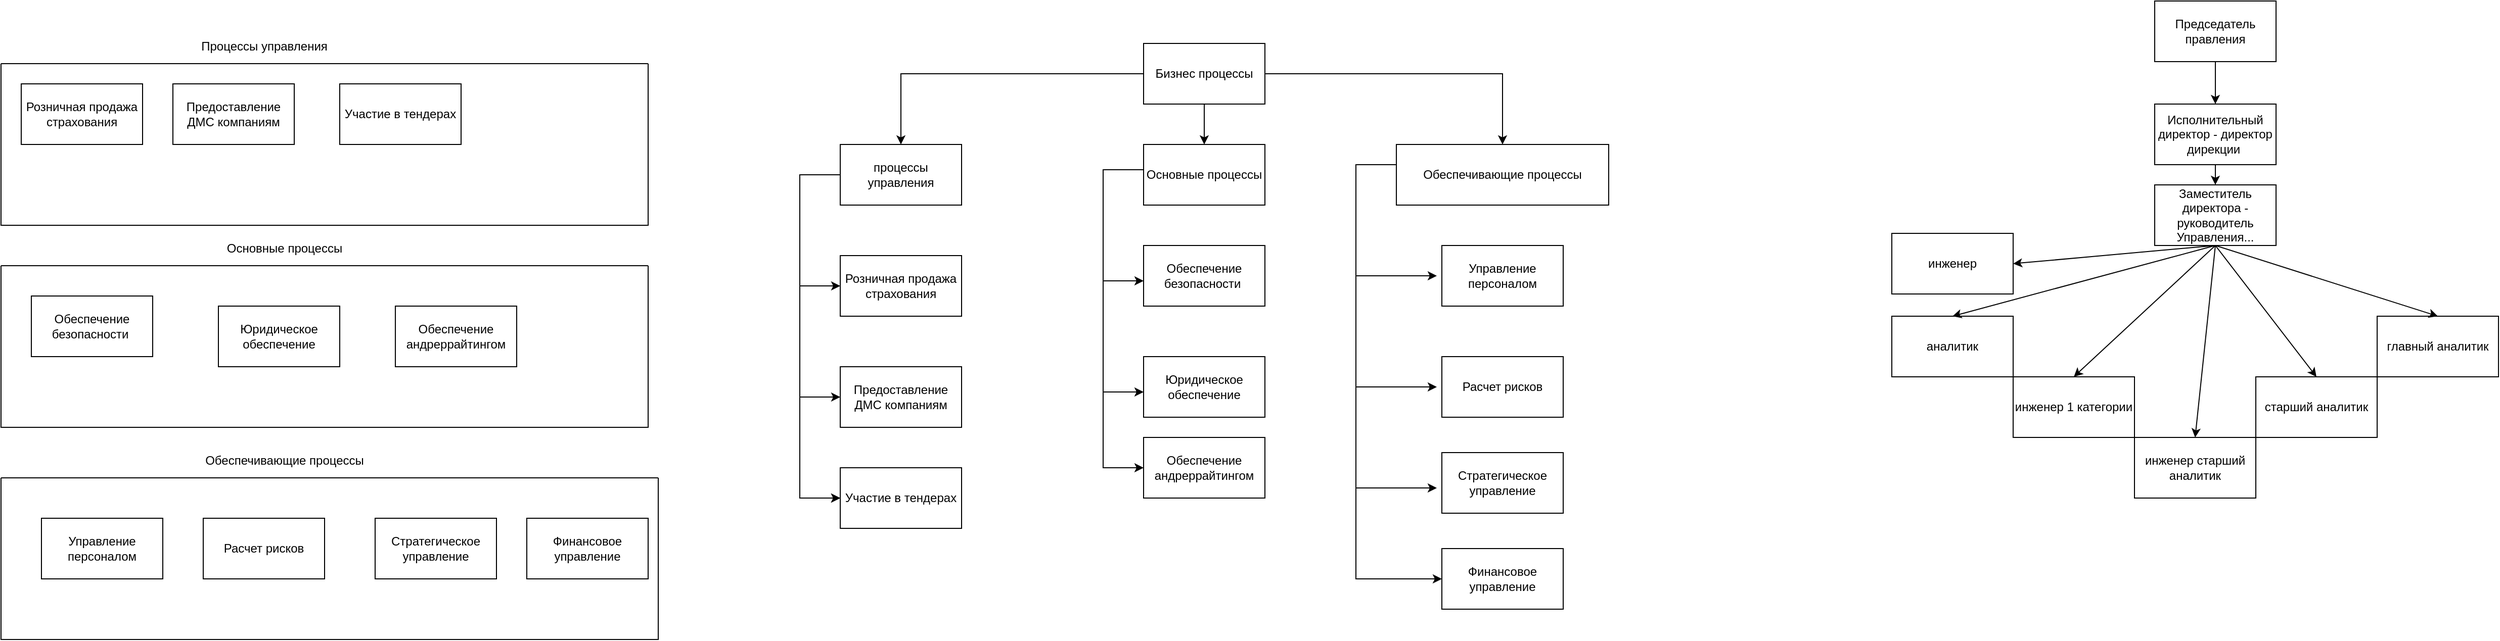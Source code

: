 <mxfile version="24.4.2" type="device">
  <diagram name="Страница — 1" id="yD05dwCrK1hSW_0WhyK5">
    <mxGraphModel dx="1434" dy="780" grid="1" gridSize="10" guides="1" tooltips="1" connect="1" arrows="1" fold="1" page="1" pageScale="1" pageWidth="827" pageHeight="1169" math="0" shadow="0">
      <root>
        <mxCell id="0" />
        <mxCell id="1" parent="0" />
        <mxCell id="dv9X8ovjfFe85xrB6MPp-1" value="" style="swimlane;startSize=0;" parent="1" vertex="1">
          <mxGeometry x="170" y="70" width="640" height="160" as="geometry" />
        </mxCell>
        <mxCell id="dv9X8ovjfFe85xrB6MPp-7" value="Розничная продажа страхования" style="rounded=0;whiteSpace=wrap;html=1;" parent="dv9X8ovjfFe85xrB6MPp-1" vertex="1">
          <mxGeometry x="20" y="20" width="120" height="60" as="geometry" />
        </mxCell>
        <mxCell id="dv9X8ovjfFe85xrB6MPp-8" value="Предоставление ДМС компаниям" style="rounded=0;whiteSpace=wrap;html=1;" parent="dv9X8ovjfFe85xrB6MPp-1" vertex="1">
          <mxGeometry x="170" y="20" width="120" height="60" as="geometry" />
        </mxCell>
        <mxCell id="dv9X8ovjfFe85xrB6MPp-9" value="Участие в тендерах" style="rounded=0;whiteSpace=wrap;html=1;" parent="dv9X8ovjfFe85xrB6MPp-1" vertex="1">
          <mxGeometry x="335" y="20" width="120" height="60" as="geometry" />
        </mxCell>
        <mxCell id="dv9X8ovjfFe85xrB6MPp-2" value="" style="swimlane;startSize=0;" parent="1" vertex="1">
          <mxGeometry x="170" y="270" width="640" height="160" as="geometry" />
        </mxCell>
        <mxCell id="dv9X8ovjfFe85xrB6MPp-10" value="Обеспечение безопасности&amp;nbsp;" style="rounded=0;whiteSpace=wrap;html=1;" parent="dv9X8ovjfFe85xrB6MPp-2" vertex="1">
          <mxGeometry x="30" y="30" width="120" height="60" as="geometry" />
        </mxCell>
        <mxCell id="dv9X8ovjfFe85xrB6MPp-11" value="Юридическое обеспечение" style="rounded=0;whiteSpace=wrap;html=1;" parent="dv9X8ovjfFe85xrB6MPp-2" vertex="1">
          <mxGeometry x="215" y="40" width="120" height="60" as="geometry" />
        </mxCell>
        <mxCell id="dv9X8ovjfFe85xrB6MPp-12" value="Обеспечение андреррайтингом" style="rounded=0;whiteSpace=wrap;html=1;" parent="dv9X8ovjfFe85xrB6MPp-2" vertex="1">
          <mxGeometry x="390" y="40" width="120" height="60" as="geometry" />
        </mxCell>
        <mxCell id="dv9X8ovjfFe85xrB6MPp-3" value="" style="swimlane;startSize=0;" parent="1" vertex="1">
          <mxGeometry x="170" y="480" width="650" height="160" as="geometry" />
        </mxCell>
        <mxCell id="dv9X8ovjfFe85xrB6MPp-13" value="Управление персоналом" style="rounded=0;whiteSpace=wrap;html=1;" parent="dv9X8ovjfFe85xrB6MPp-3" vertex="1">
          <mxGeometry x="40" y="40" width="120" height="60" as="geometry" />
        </mxCell>
        <mxCell id="dv9X8ovjfFe85xrB6MPp-14" value="Расчет рисков" style="rounded=0;whiteSpace=wrap;html=1;" parent="dv9X8ovjfFe85xrB6MPp-3" vertex="1">
          <mxGeometry x="200" y="40" width="120" height="60" as="geometry" />
        </mxCell>
        <mxCell id="dv9X8ovjfFe85xrB6MPp-15" value="Стратегическое управление" style="rounded=0;whiteSpace=wrap;html=1;" parent="dv9X8ovjfFe85xrB6MPp-3" vertex="1">
          <mxGeometry x="370" y="40" width="120" height="60" as="geometry" />
        </mxCell>
        <mxCell id="dv9X8ovjfFe85xrB6MPp-16" value="Финансовое управление" style="rounded=0;whiteSpace=wrap;html=1;" parent="dv9X8ovjfFe85xrB6MPp-3" vertex="1">
          <mxGeometry x="520" y="40" width="120" height="60" as="geometry" />
        </mxCell>
        <mxCell id="dv9X8ovjfFe85xrB6MPp-4" value="Процессы управления" style="text;html=1;align=center;verticalAlign=middle;resizable=0;points=[];autosize=1;strokeColor=none;fillColor=none;" parent="1" vertex="1">
          <mxGeometry x="355" y="38" width="150" height="30" as="geometry" />
        </mxCell>
        <mxCell id="dv9X8ovjfFe85xrB6MPp-5" value="Основные процессы" style="text;html=1;align=center;verticalAlign=middle;resizable=0;points=[];autosize=1;strokeColor=none;fillColor=none;" parent="1" vertex="1">
          <mxGeometry x="380" y="238" width="140" height="30" as="geometry" />
        </mxCell>
        <mxCell id="dv9X8ovjfFe85xrB6MPp-6" value="Обеспечивающие процессы" style="text;html=1;align=center;verticalAlign=middle;resizable=0;points=[];autosize=1;strokeColor=none;fillColor=none;" parent="1" vertex="1">
          <mxGeometry x="360" y="448" width="180" height="30" as="geometry" />
        </mxCell>
        <mxCell id="dv9X8ovjfFe85xrB6MPp-17" value="Бизнес процессы" style="rounded=0;whiteSpace=wrap;html=1;" parent="1" vertex="1">
          <mxGeometry x="1300" y="50" width="120" height="60" as="geometry" />
        </mxCell>
        <mxCell id="dv9X8ovjfFe85xrB6MPp-18" value="процессы управления" style="rounded=0;whiteSpace=wrap;html=1;" parent="1" vertex="1">
          <mxGeometry x="1000" y="150" width="120" height="60" as="geometry" />
        </mxCell>
        <mxCell id="dv9X8ovjfFe85xrB6MPp-19" value="&lt;span style=&quot;text-wrap: nowrap;&quot;&gt;Основные процессы&lt;/span&gt;" style="rounded=0;whiteSpace=wrap;html=1;" parent="1" vertex="1">
          <mxGeometry x="1300" y="150" width="120" height="60" as="geometry" />
        </mxCell>
        <mxCell id="dv9X8ovjfFe85xrB6MPp-20" value="&lt;span style=&quot;text-wrap: nowrap;&quot;&gt;Обеспечивающие процессы&lt;/span&gt;" style="rounded=0;whiteSpace=wrap;html=1;" parent="1" vertex="1">
          <mxGeometry x="1550" y="150" width="210" height="60" as="geometry" />
        </mxCell>
        <mxCell id="dv9X8ovjfFe85xrB6MPp-21" value="Розничная продажа страхования" style="rounded=0;whiteSpace=wrap;html=1;" parent="1" vertex="1">
          <mxGeometry x="1000" y="260" width="120" height="60" as="geometry" />
        </mxCell>
        <mxCell id="lPYYurVJO0OzZrMbPfHH-1" value="Предоставление ДМС компаниям" style="rounded=0;whiteSpace=wrap;html=1;" vertex="1" parent="1">
          <mxGeometry x="1000" y="370" width="120" height="60" as="geometry" />
        </mxCell>
        <mxCell id="lPYYurVJO0OzZrMbPfHH-2" value="" style="endArrow=classic;html=1;rounded=0;exitX=0;exitY=0.5;exitDx=0;exitDy=0;entryX=0.5;entryY=0;entryDx=0;entryDy=0;" edge="1" parent="1" source="dv9X8ovjfFe85xrB6MPp-17" target="dv9X8ovjfFe85xrB6MPp-18">
          <mxGeometry width="50" height="50" relative="1" as="geometry">
            <mxPoint x="1060" y="110" as="sourcePoint" />
            <mxPoint x="1110" y="60" as="targetPoint" />
            <Array as="points">
              <mxPoint x="1060" y="80" />
            </Array>
          </mxGeometry>
        </mxCell>
        <mxCell id="lPYYurVJO0OzZrMbPfHH-3" value="" style="endArrow=classic;html=1;rounded=0;exitX=1;exitY=0.5;exitDx=0;exitDy=0;entryX=0.5;entryY=0;entryDx=0;entryDy=0;" edge="1" parent="1" source="dv9X8ovjfFe85xrB6MPp-17" target="dv9X8ovjfFe85xrB6MPp-20">
          <mxGeometry width="50" height="50" relative="1" as="geometry">
            <mxPoint x="1160" y="350" as="sourcePoint" />
            <mxPoint x="1210" y="300" as="targetPoint" />
            <Array as="points">
              <mxPoint x="1655" y="80" />
            </Array>
          </mxGeometry>
        </mxCell>
        <mxCell id="lPYYurVJO0OzZrMbPfHH-4" value="" style="endArrow=classic;html=1;rounded=0;exitX=0.5;exitY=1;exitDx=0;exitDy=0;entryX=0.5;entryY=0;entryDx=0;entryDy=0;" edge="1" parent="1" source="dv9X8ovjfFe85xrB6MPp-17" target="dv9X8ovjfFe85xrB6MPp-19">
          <mxGeometry width="50" height="50" relative="1" as="geometry">
            <mxPoint x="1320" y="300" as="sourcePoint" />
            <mxPoint x="1370" y="250" as="targetPoint" />
          </mxGeometry>
        </mxCell>
        <mxCell id="lPYYurVJO0OzZrMbPfHH-5" value="Участие в тендерах" style="rounded=0;whiteSpace=wrap;html=1;" vertex="1" parent="1">
          <mxGeometry x="1000" y="470" width="120" height="60" as="geometry" />
        </mxCell>
        <mxCell id="lPYYurVJO0OzZrMbPfHH-7" value="Управление персоналом" style="rounded=0;whiteSpace=wrap;html=1;" vertex="1" parent="1">
          <mxGeometry x="1595" y="250" width="120" height="60" as="geometry" />
        </mxCell>
        <mxCell id="lPYYurVJO0OzZrMbPfHH-8" value="Расчет рисков" style="rounded=0;whiteSpace=wrap;html=1;" vertex="1" parent="1">
          <mxGeometry x="1595" y="360" width="120" height="60" as="geometry" />
        </mxCell>
        <mxCell id="lPYYurVJO0OzZrMbPfHH-9" value="Стратегическое управление" style="rounded=0;whiteSpace=wrap;html=1;" vertex="1" parent="1">
          <mxGeometry x="1595" y="455" width="120" height="60" as="geometry" />
        </mxCell>
        <mxCell id="lPYYurVJO0OzZrMbPfHH-10" value="Финансовое управление" style="rounded=0;whiteSpace=wrap;html=1;" vertex="1" parent="1">
          <mxGeometry x="1595" y="550" width="120" height="60" as="geometry" />
        </mxCell>
        <mxCell id="lPYYurVJO0OzZrMbPfHH-11" value="Обеспечение безопасности&amp;nbsp;" style="rounded=0;whiteSpace=wrap;html=1;" vertex="1" parent="1">
          <mxGeometry x="1300" y="250" width="120" height="60" as="geometry" />
        </mxCell>
        <mxCell id="lPYYurVJO0OzZrMbPfHH-12" value="Юридическое обеспечение" style="rounded=0;whiteSpace=wrap;html=1;" vertex="1" parent="1">
          <mxGeometry x="1300" y="360" width="120" height="60" as="geometry" />
        </mxCell>
        <mxCell id="lPYYurVJO0OzZrMbPfHH-13" value="Обеспечение андреррайтингом" style="rounded=0;whiteSpace=wrap;html=1;" vertex="1" parent="1">
          <mxGeometry x="1300" y="440" width="120" height="60" as="geometry" />
        </mxCell>
        <mxCell id="lPYYurVJO0OzZrMbPfHH-15" value="" style="endArrow=classic;html=1;rounded=0;exitX=0;exitY=0.5;exitDx=0;exitDy=0;entryX=0;entryY=0.5;entryDx=0;entryDy=0;" edge="1" parent="1" source="dv9X8ovjfFe85xrB6MPp-18" target="lPYYurVJO0OzZrMbPfHH-5">
          <mxGeometry width="50" height="50" relative="1" as="geometry">
            <mxPoint x="1190" y="300" as="sourcePoint" />
            <mxPoint x="1000" y="610" as="targetPoint" />
            <Array as="points">
              <mxPoint x="960" y="180" />
              <mxPoint x="960" y="500" />
            </Array>
          </mxGeometry>
        </mxCell>
        <mxCell id="lPYYurVJO0OzZrMbPfHH-18" value="" style="endArrow=classic;html=1;rounded=0;entryX=0;entryY=0.5;entryDx=0;entryDy=0;" edge="1" parent="1" target="dv9X8ovjfFe85xrB6MPp-21">
          <mxGeometry width="50" height="50" relative="1" as="geometry">
            <mxPoint x="960" y="290" as="sourcePoint" />
            <mxPoint x="1410" y="370" as="targetPoint" />
          </mxGeometry>
        </mxCell>
        <mxCell id="lPYYurVJO0OzZrMbPfHH-19" value="" style="endArrow=classic;html=1;rounded=0;entryX=0;entryY=0.5;entryDx=0;entryDy=0;" edge="1" parent="1" target="lPYYurVJO0OzZrMbPfHH-1">
          <mxGeometry width="50" height="50" relative="1" as="geometry">
            <mxPoint x="960" y="400" as="sourcePoint" />
            <mxPoint x="1410" y="370" as="targetPoint" />
          </mxGeometry>
        </mxCell>
        <mxCell id="lPYYurVJO0OzZrMbPfHH-20" value="" style="endArrow=classic;html=1;rounded=0;entryX=0;entryY=0.5;entryDx=0;entryDy=0;" edge="1" parent="1" target="lPYYurVJO0OzZrMbPfHH-5">
          <mxGeometry width="50" height="50" relative="1" as="geometry">
            <mxPoint x="960" y="500" as="sourcePoint" />
            <mxPoint x="1010" y="410" as="targetPoint" />
          </mxGeometry>
        </mxCell>
        <mxCell id="lPYYurVJO0OzZrMbPfHH-22" value="" style="endArrow=classic;html=1;rounded=0;exitX=0;exitY=0.5;exitDx=0;exitDy=0;entryX=0;entryY=0.5;entryDx=0;entryDy=0;" edge="1" parent="1" target="lPYYurVJO0OzZrMbPfHH-13">
          <mxGeometry width="50" height="50" relative="1" as="geometry">
            <mxPoint x="1300" y="175" as="sourcePoint" />
            <mxPoint x="1300" y="605" as="targetPoint" />
            <Array as="points">
              <mxPoint x="1260" y="175" />
              <mxPoint x="1260" y="470" />
            </Array>
          </mxGeometry>
        </mxCell>
        <mxCell id="lPYYurVJO0OzZrMbPfHH-23" value="" style="endArrow=classic;html=1;rounded=0;entryX=0;entryY=0.5;entryDx=0;entryDy=0;" edge="1" parent="1">
          <mxGeometry width="50" height="50" relative="1" as="geometry">
            <mxPoint x="1260" y="285" as="sourcePoint" />
            <mxPoint x="1300" y="285" as="targetPoint" />
          </mxGeometry>
        </mxCell>
        <mxCell id="lPYYurVJO0OzZrMbPfHH-24" value="" style="endArrow=classic;html=1;rounded=0;entryX=0;entryY=0.5;entryDx=0;entryDy=0;" edge="1" parent="1">
          <mxGeometry width="50" height="50" relative="1" as="geometry">
            <mxPoint x="1260" y="395" as="sourcePoint" />
            <mxPoint x="1300" y="395" as="targetPoint" />
          </mxGeometry>
        </mxCell>
        <mxCell id="lPYYurVJO0OzZrMbPfHH-26" value="" style="endArrow=classic;html=1;rounded=0;exitX=0;exitY=0.5;exitDx=0;exitDy=0;entryX=0;entryY=0.5;entryDx=0;entryDy=0;" edge="1" parent="1" target="lPYYurVJO0OzZrMbPfHH-10">
          <mxGeometry width="50" height="50" relative="1" as="geometry">
            <mxPoint x="1550" y="170" as="sourcePoint" />
            <mxPoint x="1600" y="600" as="targetPoint" />
            <Array as="points">
              <mxPoint x="1510" y="170" />
              <mxPoint x="1510" y="580" />
            </Array>
          </mxGeometry>
        </mxCell>
        <mxCell id="lPYYurVJO0OzZrMbPfHH-27" value="" style="endArrow=classic;html=1;rounded=0;" edge="1" parent="1">
          <mxGeometry width="50" height="50" relative="1" as="geometry">
            <mxPoint x="1510" y="280" as="sourcePoint" />
            <mxPoint x="1590" y="280" as="targetPoint" />
          </mxGeometry>
        </mxCell>
        <mxCell id="lPYYurVJO0OzZrMbPfHH-28" value="" style="endArrow=classic;html=1;rounded=0;" edge="1" parent="1">
          <mxGeometry width="50" height="50" relative="1" as="geometry">
            <mxPoint x="1510" y="390" as="sourcePoint" />
            <mxPoint x="1590" y="390" as="targetPoint" />
          </mxGeometry>
        </mxCell>
        <mxCell id="lPYYurVJO0OzZrMbPfHH-29" value="" style="endArrow=classic;html=1;rounded=0;" edge="1" parent="1">
          <mxGeometry width="50" height="50" relative="1" as="geometry">
            <mxPoint x="1510" y="490" as="sourcePoint" />
            <mxPoint x="1590" y="490" as="targetPoint" />
          </mxGeometry>
        </mxCell>
        <mxCell id="lPYYurVJO0OzZrMbPfHH-30" value="Председатель правления" style="rounded=0;whiteSpace=wrap;html=1;" vertex="1" parent="1">
          <mxGeometry x="2300" y="8" width="120" height="60" as="geometry" />
        </mxCell>
        <mxCell id="lPYYurVJO0OzZrMbPfHH-31" value="Исполнительный директор - директор дирекции&amp;nbsp;" style="rounded=0;whiteSpace=wrap;html=1;" vertex="1" parent="1">
          <mxGeometry x="2300" y="110" width="120" height="60" as="geometry" />
        </mxCell>
        <mxCell id="lPYYurVJO0OzZrMbPfHH-32" value="Заместитель директора - руководитель Управления..." style="rounded=0;whiteSpace=wrap;html=1;" vertex="1" parent="1">
          <mxGeometry x="2300" y="190" width="120" height="60" as="geometry" />
        </mxCell>
        <mxCell id="lPYYurVJO0OzZrMbPfHH-33" value="" style="endArrow=classic;html=1;rounded=0;exitX=0.5;exitY=1;exitDx=0;exitDy=0;" edge="1" parent="1" source="lPYYurVJO0OzZrMbPfHH-30" target="lPYYurVJO0OzZrMbPfHH-31">
          <mxGeometry width="50" height="50" relative="1" as="geometry">
            <mxPoint x="2230" y="270" as="sourcePoint" />
            <mxPoint x="2280" y="220" as="targetPoint" />
          </mxGeometry>
        </mxCell>
        <mxCell id="lPYYurVJO0OzZrMbPfHH-34" value="" style="endArrow=classic;html=1;rounded=0;exitX=0.5;exitY=1;exitDx=0;exitDy=0;" edge="1" parent="1" source="lPYYurVJO0OzZrMbPfHH-31" target="lPYYurVJO0OzZrMbPfHH-32">
          <mxGeometry width="50" height="50" relative="1" as="geometry">
            <mxPoint x="2080" y="360" as="sourcePoint" />
            <mxPoint x="2130" y="310" as="targetPoint" />
          </mxGeometry>
        </mxCell>
        <mxCell id="lPYYurVJO0OzZrMbPfHH-35" value="аналитик" style="rounded=0;whiteSpace=wrap;html=1;" vertex="1" parent="1">
          <mxGeometry x="2040" y="320" width="120" height="60" as="geometry" />
        </mxCell>
        <mxCell id="lPYYurVJO0OzZrMbPfHH-37" value="инженер 1 категории" style="rounded=0;whiteSpace=wrap;html=1;" vertex="1" parent="1">
          <mxGeometry x="2160" y="380" width="120" height="60" as="geometry" />
        </mxCell>
        <mxCell id="lPYYurVJO0OzZrMbPfHH-38" value="старший аналитик" style="rounded=0;whiteSpace=wrap;html=1;" vertex="1" parent="1">
          <mxGeometry x="2400" y="380" width="120" height="60" as="geometry" />
        </mxCell>
        <mxCell id="lPYYurVJO0OzZrMbPfHH-39" value="главный аналитик" style="rounded=0;whiteSpace=wrap;html=1;" vertex="1" parent="1">
          <mxGeometry x="2520" y="320" width="120" height="60" as="geometry" />
        </mxCell>
        <mxCell id="lPYYurVJO0OzZrMbPfHH-40" value="инженер" style="rounded=0;whiteSpace=wrap;html=1;" vertex="1" parent="1">
          <mxGeometry x="2040" y="238" width="120" height="60" as="geometry" />
        </mxCell>
        <mxCell id="lPYYurVJO0OzZrMbPfHH-41" value="инженер старший аналитик" style="rounded=0;whiteSpace=wrap;html=1;" vertex="1" parent="1">
          <mxGeometry x="2280" y="440" width="120" height="60" as="geometry" />
        </mxCell>
        <mxCell id="lPYYurVJO0OzZrMbPfHH-42" value="" style="endArrow=classic;html=1;rounded=0;exitX=0.5;exitY=1;exitDx=0;exitDy=0;entryX=0.5;entryY=0;entryDx=0;entryDy=0;" edge="1" parent="1" source="lPYYurVJO0OzZrMbPfHH-32" target="lPYYurVJO0OzZrMbPfHH-38">
          <mxGeometry width="50" height="50" relative="1" as="geometry">
            <mxPoint x="2230" y="330" as="sourcePoint" />
            <mxPoint x="2280" y="280" as="targetPoint" />
          </mxGeometry>
        </mxCell>
        <mxCell id="lPYYurVJO0OzZrMbPfHH-43" value="" style="endArrow=classic;html=1;rounded=0;exitX=0.5;exitY=1;exitDx=0;exitDy=0;entryX=0.5;entryY=0;entryDx=0;entryDy=0;" edge="1" parent="1" source="lPYYurVJO0OzZrMbPfHH-32" target="lPYYurVJO0OzZrMbPfHH-37">
          <mxGeometry width="50" height="50" relative="1" as="geometry">
            <mxPoint x="2080" y="360" as="sourcePoint" />
            <mxPoint x="2130" y="310" as="targetPoint" />
          </mxGeometry>
        </mxCell>
        <mxCell id="lPYYurVJO0OzZrMbPfHH-44" value="" style="endArrow=classic;html=1;rounded=0;exitX=0.5;exitY=1;exitDx=0;exitDy=0;entryX=0.5;entryY=0;entryDx=0;entryDy=0;" edge="1" parent="1" source="lPYYurVJO0OzZrMbPfHH-32" target="lPYYurVJO0OzZrMbPfHH-35">
          <mxGeometry width="50" height="50" relative="1" as="geometry">
            <mxPoint x="2370" y="320" as="sourcePoint" />
            <mxPoint x="2220" y="370" as="targetPoint" />
          </mxGeometry>
        </mxCell>
        <mxCell id="lPYYurVJO0OzZrMbPfHH-45" value="" style="endArrow=classic;html=1;rounded=0;entryX=0.5;entryY=0;entryDx=0;entryDy=0;" edge="1" parent="1" target="lPYYurVJO0OzZrMbPfHH-41">
          <mxGeometry width="50" height="50" relative="1" as="geometry">
            <mxPoint x="2360" y="250" as="sourcePoint" />
            <mxPoint x="2230" y="380" as="targetPoint" />
          </mxGeometry>
        </mxCell>
        <mxCell id="lPYYurVJO0OzZrMbPfHH-46" value="" style="endArrow=classic;html=1;rounded=0;entryX=0.5;entryY=0;entryDx=0;entryDy=0;exitX=0.5;exitY=1;exitDx=0;exitDy=0;" edge="1" parent="1" source="lPYYurVJO0OzZrMbPfHH-32" target="lPYYurVJO0OzZrMbPfHH-39">
          <mxGeometry width="50" height="50" relative="1" as="geometry">
            <mxPoint x="2360" y="310" as="sourcePoint" />
            <mxPoint x="2240" y="390" as="targetPoint" />
          </mxGeometry>
        </mxCell>
        <mxCell id="lPYYurVJO0OzZrMbPfHH-47" value="" style="endArrow=classic;html=1;rounded=0;entryX=1;entryY=0.5;entryDx=0;entryDy=0;exitX=0.5;exitY=1;exitDx=0;exitDy=0;" edge="1" parent="1" source="lPYYurVJO0OzZrMbPfHH-32" target="lPYYurVJO0OzZrMbPfHH-40">
          <mxGeometry width="50" height="50" relative="1" as="geometry">
            <mxPoint x="2370" y="320" as="sourcePoint" />
            <mxPoint x="2590" y="370" as="targetPoint" />
          </mxGeometry>
        </mxCell>
      </root>
    </mxGraphModel>
  </diagram>
</mxfile>
